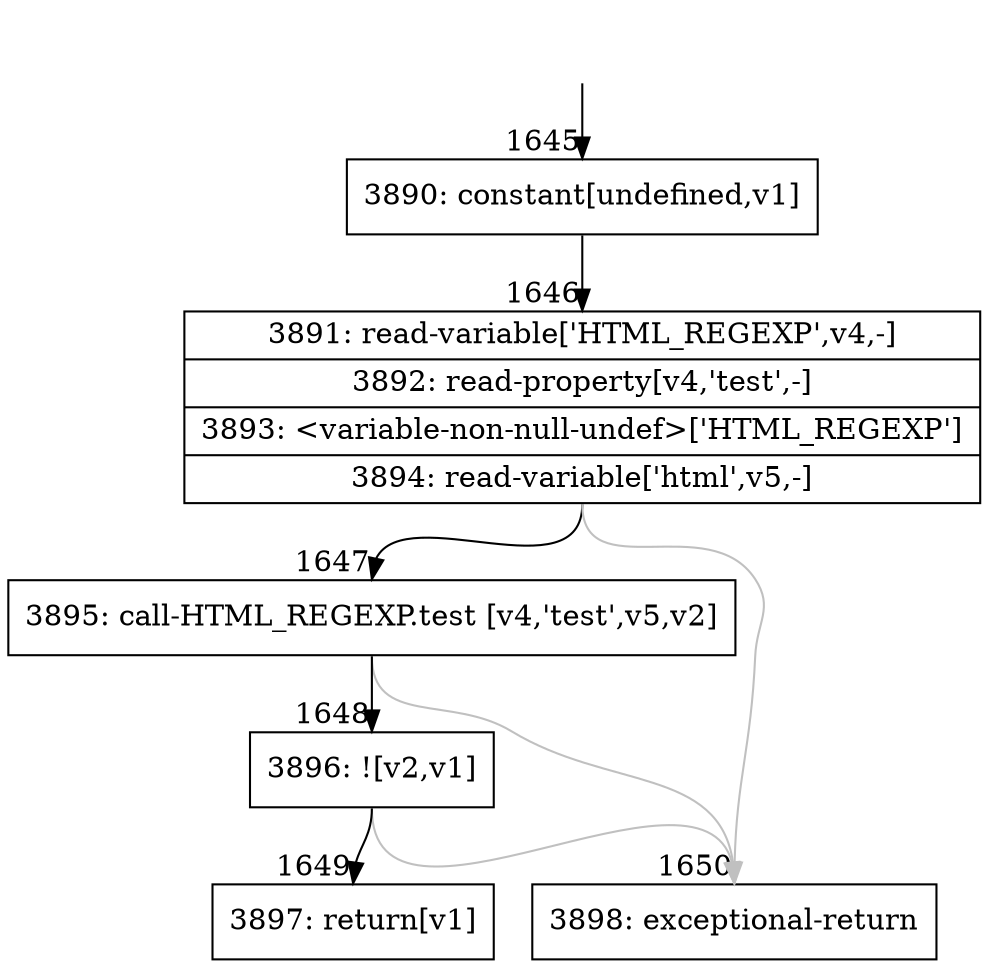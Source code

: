 digraph {
rankdir="TD"
BB_entry125[shape=none,label=""];
BB_entry125 -> BB1645 [tailport=s, headport=n, headlabel="    1645"]
BB1645 [shape=record label="{3890: constant[undefined,v1]}" ] 
BB1645 -> BB1646 [tailport=s, headport=n, headlabel="      1646"]
BB1646 [shape=record label="{3891: read-variable['HTML_REGEXP',v4,-]|3892: read-property[v4,'test',-]|3893: \<variable-non-null-undef\>['HTML_REGEXP']|3894: read-variable['html',v5,-]}" ] 
BB1646 -> BB1647 [tailport=s, headport=n, headlabel="      1647"]
BB1646 -> BB1650 [tailport=s, headport=n, color=gray, headlabel="      1650"]
BB1647 [shape=record label="{3895: call-HTML_REGEXP.test [v4,'test',v5,v2]}" ] 
BB1647 -> BB1648 [tailport=s, headport=n, headlabel="      1648"]
BB1647 -> BB1650 [tailport=s, headport=n, color=gray]
BB1648 [shape=record label="{3896: ![v2,v1]}" ] 
BB1648 -> BB1649 [tailport=s, headport=n, headlabel="      1649"]
BB1648 -> BB1650 [tailport=s, headport=n, color=gray]
BB1649 [shape=record label="{3897: return[v1]}" ] 
BB1650 [shape=record label="{3898: exceptional-return}" ] 
//#$~ 2673
}
